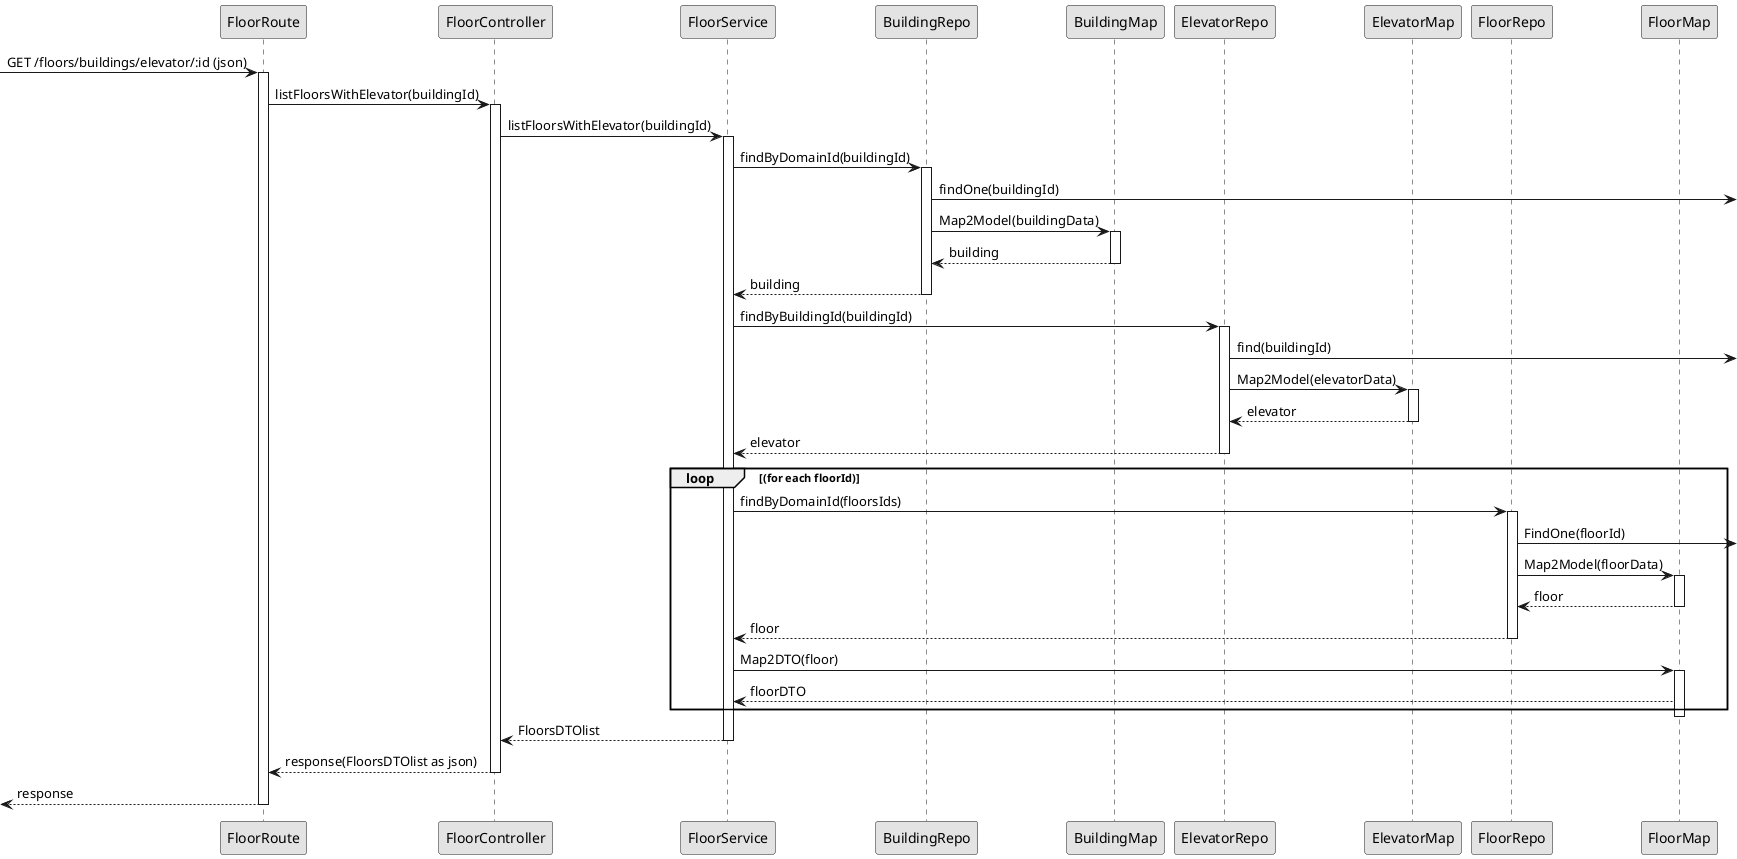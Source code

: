 @startuml
'http://plantuml.com/skinparam.html
skinparam monochrome true
skinparam packageStyle rect
skinparam shadowing false

participant FloorRoute as route
participant FloorController as controller
participant FloorService as service
participant BuildingRepo as repoBuilding
participant BuildingMap as mapBuilding
participant ElevatorRepo as repoElevator
participant ElevatorMap as mapElevator
participant FloorRepo as repoFloor
participant FloorMap as mapFloor

-> route: GET /floors/buildings/elevator/:id (json)
activate route
 route -> controller: listFloorsWithElevator(buildingId)
 activate controller
  controller -> service: listFloorsWithElevator(buildingId)
  activate service
   service -> repoBuilding: findByDomainId(buildingId)
   activate repoBuilding
   repoBuilding -> : findOne(buildingId)
    repoBuilding -> mapBuilding: Map2Model(buildingData)
    activate mapBuilding
     mapBuilding --> repoBuilding: building
     deactivate
    repoBuilding --> service: building
    deactivate
   service -> repoElevator: findByBuildingId(buildingId)
   activate repoElevator
   repoElevator -> : find(buildingId)
    repoElevator -> mapElevator: Map2Model(elevatorData)
    activate mapElevator
     mapElevator --> repoElevator: elevator
     deactivate
    repoElevator --> service: elevator
    deactivate
   loop (for each floorId)
    service -> repoFloor: findByDomainId(floorsIds)
    activate repoFloor
    repoFloor -> : FindOne(floorId)
     repoFloor -> mapFloor: Map2Model(floorData)
     activate mapFloor
      mapFloor --> repoFloor: floor
      deactivate
     repoFloor --> service: floor
     deactivate
    service -> mapFloor: Map2DTO(floor)
    activate mapFloor
     mapFloor --> service: floorDTO
    end loop
     deactivate
    service --> controller: FloorsDTOlist
    deactivate
   controller --> route: response(FloorsDTOlist as json)
   deactivate
  <-- route: response
  deactivate
@enduml